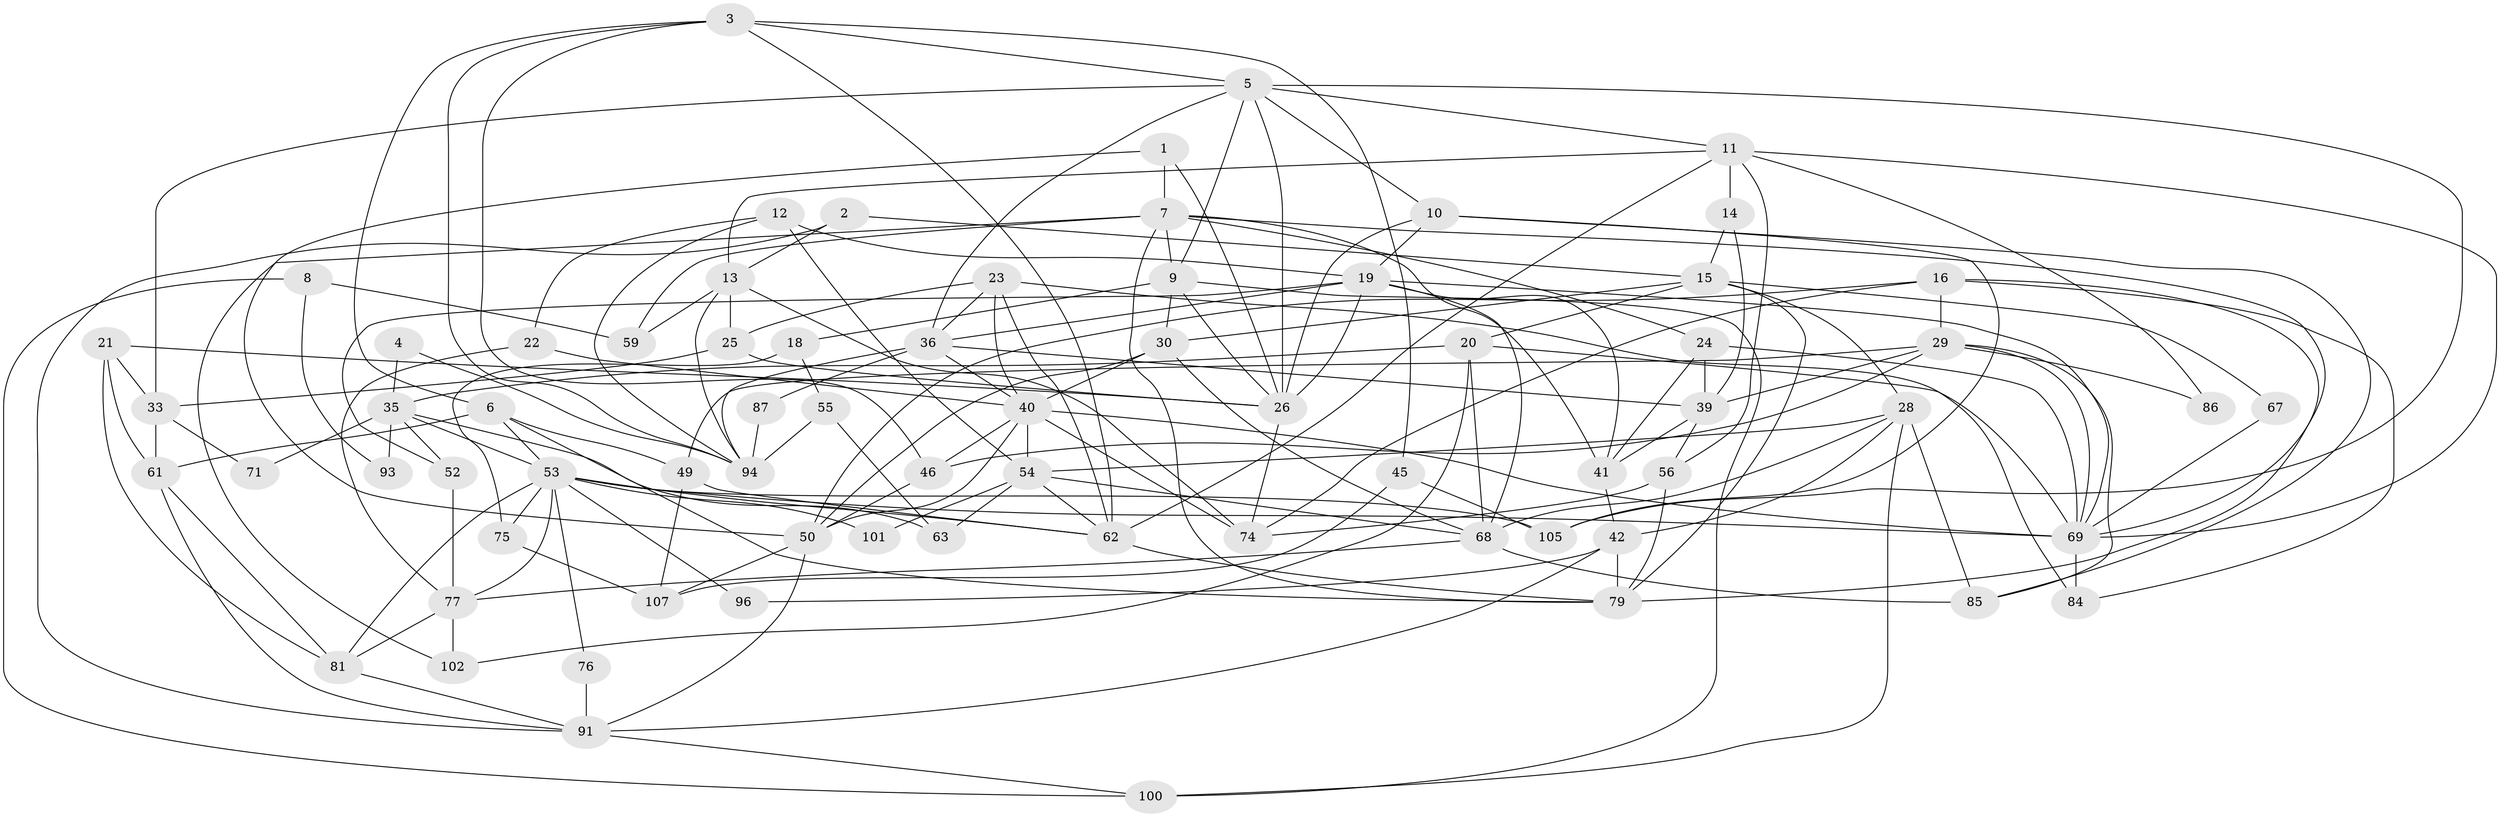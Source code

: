 // original degree distribution, {3: 0.29357798165137616, 4: 0.28440366972477066, 2: 0.11926605504587157, 5: 0.1651376146788991, 7: 0.03669724770642202, 6: 0.08256880733944955, 9: 0.01834862385321101}
// Generated by graph-tools (version 1.1) at 2025/41/03/06/25 10:41:54]
// undirected, 71 vertices, 173 edges
graph export_dot {
graph [start="1"]
  node [color=gray90,style=filled];
  1;
  2;
  3 [super="+43"];
  4;
  5 [super="+34"];
  6 [super="+27"];
  7 [super="+17"];
  8;
  9 [super="+99"];
  10 [super="+65"];
  11 [super="+37"];
  12 [super="+88"];
  13 [super="+73"];
  14;
  15 [super="+44"];
  16;
  18;
  19 [super="+90"];
  20;
  21 [super="+48"];
  22;
  23 [super="+31"];
  24 [super="+104"];
  25 [super="+38"];
  26 [super="+47"];
  28 [super="+32"];
  29 [super="+58"];
  30;
  33 [super="+64"];
  35 [super="+70"];
  36 [super="+92"];
  39 [super="+78"];
  40 [super="+57"];
  41;
  42;
  45;
  46 [super="+51"];
  49 [super="+66"];
  50 [super="+89"];
  52;
  53 [super="+60"];
  54 [super="+72"];
  55 [super="+106"];
  56 [super="+98"];
  59;
  61 [super="+82"];
  62 [super="+95"];
  63;
  67;
  68 [super="+108"];
  69 [super="+80"];
  71;
  74;
  75;
  76;
  77 [super="+103"];
  79 [super="+83"];
  81;
  84;
  85;
  86;
  87;
  91 [super="+97"];
  93;
  94 [super="+109"];
  96;
  100;
  101;
  102;
  105;
  107;
  1 -- 7;
  1 -- 26;
  1 -- 50;
  2 -- 15;
  2 -- 91;
  2 -- 13;
  3 -- 94;
  3 -- 46;
  3 -- 62;
  3 -- 45;
  3 -- 5;
  3 -- 6;
  4 -- 94;
  4 -- 35;
  5 -- 11;
  5 -- 9;
  5 -- 33 [weight=2];
  5 -- 105;
  5 -- 10;
  5 -- 26;
  5 -- 36;
  6 -- 79;
  6 -- 49;
  6 -- 61;
  6 -- 53;
  7 -- 41;
  7 -- 102;
  7 -- 24;
  7 -- 69;
  7 -- 9;
  7 -- 59;
  7 -- 79;
  8 -- 59;
  8 -- 100;
  8 -- 93;
  9 -- 18;
  9 -- 100;
  9 -- 30;
  9 -- 26;
  10 -- 105;
  10 -- 19;
  10 -- 85;
  10 -- 26;
  11 -- 62;
  11 -- 56;
  11 -- 69;
  11 -- 86;
  11 -- 13;
  11 -- 14;
  12 -- 54;
  12 -- 94;
  12 -- 19;
  12 -- 22;
  13 -- 25;
  13 -- 74;
  13 -- 59;
  13 -- 94;
  14 -- 39;
  14 -- 15;
  15 -- 28;
  15 -- 79;
  15 -- 67;
  15 -- 20;
  15 -- 30;
  16 -- 29;
  16 -- 74;
  16 -- 84;
  16 -- 79;
  16 -- 50;
  18 -- 75;
  18 -- 55;
  19 -- 41;
  19 -- 26;
  19 -- 52;
  19 -- 68;
  19 -- 69;
  19 -- 36;
  20 -- 69;
  20 -- 35;
  20 -- 102;
  20 -- 68;
  21 -- 81;
  21 -- 33;
  21 -- 61;
  21 -- 26;
  22 -- 40;
  22 -- 77;
  23 -- 84;
  23 -- 40;
  23 -- 25;
  23 -- 62;
  23 -- 36;
  24 -- 39;
  24 -- 41;
  24 -- 69 [weight=2];
  25 -- 26;
  25 -- 33;
  26 -- 74;
  28 -- 100;
  28 -- 85;
  28 -- 68;
  28 -- 42;
  28 -- 54;
  29 -- 39;
  29 -- 49;
  29 -- 86;
  29 -- 69;
  29 -- 46;
  29 -- 85;
  30 -- 50;
  30 -- 68;
  30 -- 40;
  33 -- 61;
  33 -- 71;
  35 -- 71;
  35 -- 52;
  35 -- 93;
  35 -- 63;
  35 -- 53;
  36 -- 40;
  36 -- 94;
  36 -- 39;
  36 -- 87;
  39 -- 56;
  39 -- 41;
  40 -- 50 [weight=2];
  40 -- 69;
  40 -- 54;
  40 -- 74;
  40 -- 46;
  41 -- 42;
  42 -- 91;
  42 -- 96;
  42 -- 79;
  45 -- 107;
  45 -- 105;
  46 -- 50;
  49 -- 62;
  49 -- 107;
  50 -- 107;
  50 -- 91;
  52 -- 77;
  53 -- 76;
  53 -- 77;
  53 -- 105;
  53 -- 96;
  53 -- 101;
  53 -- 69;
  53 -- 75;
  53 -- 81;
  53 -- 62;
  54 -- 62;
  54 -- 63;
  54 -- 101;
  54 -- 68;
  55 -- 63 [weight=2];
  55 -- 94;
  56 -- 74;
  56 -- 79;
  61 -- 91;
  61 -- 81;
  62 -- 79;
  67 -- 69;
  68 -- 85;
  68 -- 77;
  69 -- 84;
  75 -- 107;
  76 -- 91 [weight=2];
  77 -- 81;
  77 -- 102;
  81 -- 91;
  87 -- 94;
  91 -- 100;
}
